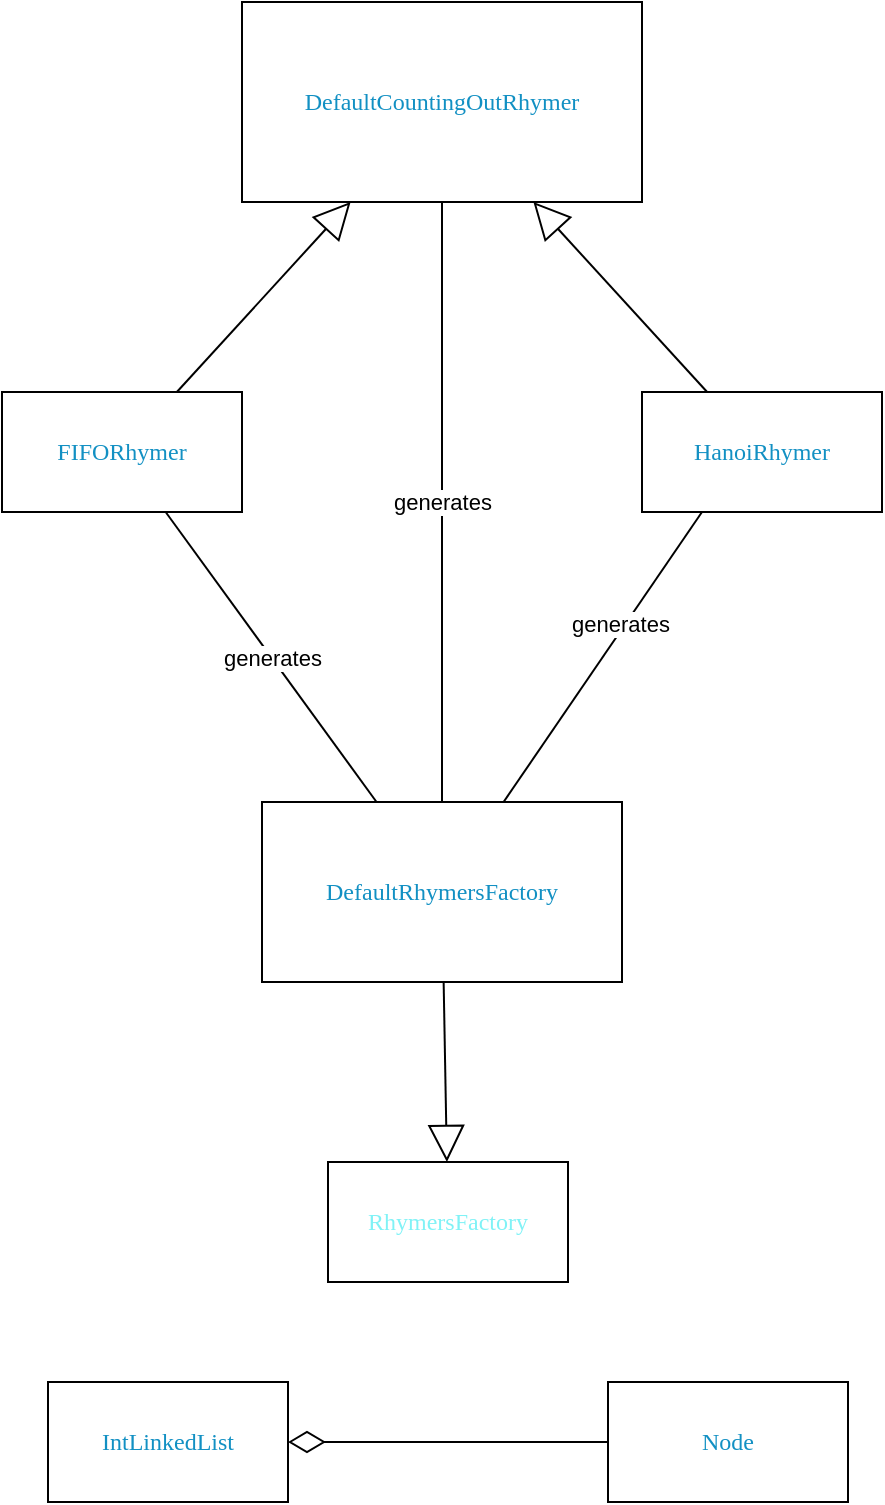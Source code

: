 <mxfile version="16.5.3" type="device"><diagram id="hytGQQ_YM3cBSlZQIQax" name="Page-1"><mxGraphModel dx="1198" dy="844" grid="1" gridSize="10" guides="1" tooltips="1" connect="1" arrows="1" fold="1" page="1" pageScale="1" pageWidth="827" pageHeight="1169" math="0" shadow="0"><root><mxCell id="0"/><mxCell id="1" parent="0"/><mxCell id="cwaFB545Cmkv0NcyKP0S-12" value="&lt;p style=&quot;margin: 0px ; font-stretch: normal ; line-height: normal ; font-family: &amp;#34;menlo&amp;#34; ; color: rgb(18 , 144 , 195)&quot;&gt;DefaultCountingOutRhymer&lt;/p&gt;" style="rounded=0;whiteSpace=wrap;html=1;" vertex="1" parent="1"><mxGeometry x="250" y="390" width="200" height="100" as="geometry"/></mxCell><mxCell id="cwaFB545Cmkv0NcyKP0S-15" style="rounded=0;orthogonalLoop=1;jettySize=auto;html=1;endSize=16;endArrow=block;endFill=0;" edge="1" parent="1" source="cwaFB545Cmkv0NcyKP0S-13" target="cwaFB545Cmkv0NcyKP0S-12"><mxGeometry relative="1" as="geometry"/></mxCell><mxCell id="cwaFB545Cmkv0NcyKP0S-13" value="&lt;p style=&quot;margin: 0px ; font-stretch: normal ; line-height: normal ; font-family: &amp;#34;menlo&amp;#34; ; color: rgb(18 , 144 , 195)&quot;&gt;FIFORhymer&lt;/p&gt;" style="rounded=0;whiteSpace=wrap;html=1;" vertex="1" parent="1"><mxGeometry x="130" y="585" width="120" height="60" as="geometry"/></mxCell><mxCell id="cwaFB545Cmkv0NcyKP0S-16" style="edgeStyle=none;rounded=0;orthogonalLoop=1;jettySize=auto;html=1;endArrow=block;endFill=0;endSize=16;" edge="1" parent="1" source="cwaFB545Cmkv0NcyKP0S-14" target="cwaFB545Cmkv0NcyKP0S-12"><mxGeometry relative="1" as="geometry"/></mxCell><mxCell id="cwaFB545Cmkv0NcyKP0S-14" value="&lt;p style=&quot;margin: 0px ; font-stretch: normal ; line-height: normal ; font-family: &amp;#34;menlo&amp;#34; ; color: rgb(18 , 144 , 195)&quot;&gt;HanoiRhymer&lt;/p&gt;" style="rounded=0;whiteSpace=wrap;html=1;" vertex="1" parent="1"><mxGeometry x="450" y="585" width="120" height="60" as="geometry"/></mxCell><mxCell id="8MiMoM-Rqk7OnRvG2l-A-1" value="&lt;p style=&quot;margin: 0px ; font-stretch: normal ; line-height: normal ; font-family: &amp;#34;menlo&amp;#34; ; color: rgb(128 , 242 , 246)&quot;&gt;RhymersFactory&lt;/p&gt;" style="rounded=0;whiteSpace=wrap;html=1;" vertex="1" parent="1"><mxGeometry x="293" y="970" width="120" height="60" as="geometry"/></mxCell><mxCell id="8MiMoM-Rqk7OnRvG2l-A-3" style="edgeStyle=none;rounded=0;orthogonalLoop=1;jettySize=auto;html=1;endArrow=block;endFill=0;endSize=16;" edge="1" parent="1" source="8MiMoM-Rqk7OnRvG2l-A-2" target="8MiMoM-Rqk7OnRvG2l-A-1"><mxGeometry relative="1" as="geometry"/></mxCell><mxCell id="8MiMoM-Rqk7OnRvG2l-A-4" value="generates" style="edgeStyle=none;rounded=0;orthogonalLoop=1;jettySize=auto;html=1;endArrow=none;endFill=0;endSize=16;" edge="1" parent="1" source="8MiMoM-Rqk7OnRvG2l-A-2" target="cwaFB545Cmkv0NcyKP0S-13"><mxGeometry relative="1" as="geometry"/></mxCell><mxCell id="8MiMoM-Rqk7OnRvG2l-A-5" value="generates" style="edgeStyle=none;rounded=0;orthogonalLoop=1;jettySize=auto;html=1;endArrow=none;endFill=0;endSize=16;" edge="1" parent="1" source="8MiMoM-Rqk7OnRvG2l-A-2" target="cwaFB545Cmkv0NcyKP0S-12"><mxGeometry relative="1" as="geometry"/></mxCell><mxCell id="8MiMoM-Rqk7OnRvG2l-A-6" style="edgeStyle=none;rounded=0;orthogonalLoop=1;jettySize=auto;html=1;entryX=0.25;entryY=1;entryDx=0;entryDy=0;endArrow=none;endFill=0;endSize=16;" edge="1" parent="1" source="8MiMoM-Rqk7OnRvG2l-A-2" target="cwaFB545Cmkv0NcyKP0S-14"><mxGeometry relative="1" as="geometry"/></mxCell><mxCell id="8MiMoM-Rqk7OnRvG2l-A-7" value="generates" style="edgeLabel;html=1;align=center;verticalAlign=middle;resizable=0;points=[];" vertex="1" connectable="0" parent="8MiMoM-Rqk7OnRvG2l-A-6"><mxGeometry x="0.199" y="2" relative="1" as="geometry"><mxPoint y="-1" as="offset"/></mxGeometry></mxCell><mxCell id="8MiMoM-Rqk7OnRvG2l-A-2" value="&lt;p style=&quot;margin: 0px ; font-stretch: normal ; line-height: normal ; font-family: &amp;#34;menlo&amp;#34; ; color: rgb(18 , 144 , 195)&quot;&gt;DefaultRhymersFactory&lt;/p&gt;" style="rounded=0;whiteSpace=wrap;html=1;" vertex="1" parent="1"><mxGeometry x="260" y="790" width="180" height="90" as="geometry"/></mxCell><mxCell id="8MiMoM-Rqk7OnRvG2l-A-8" value="&lt;p style=&quot;margin: 0.0px 0.0px 0.0px 0.0px ; font: 12.0px &amp;quot;menlo&amp;quot; ; color: #1290c3&quot;&gt;IntLinkedList&lt;/p&gt;" style="rounded=0;whiteSpace=wrap;html=1;" vertex="1" parent="1"><mxGeometry x="153" y="1080" width="120" height="60" as="geometry"/></mxCell><mxCell id="8MiMoM-Rqk7OnRvG2l-A-10" style="edgeStyle=none;rounded=0;orthogonalLoop=1;jettySize=auto;html=1;endArrow=diamondThin;endFill=0;endSize=16;startArrow=none;startFill=0;startSize=16;" edge="1" parent="1" source="8MiMoM-Rqk7OnRvG2l-A-9" target="8MiMoM-Rqk7OnRvG2l-A-8"><mxGeometry relative="1" as="geometry"/></mxCell><mxCell id="8MiMoM-Rqk7OnRvG2l-A-9" value="&lt;p style=&quot;margin: 0.0px 0.0px 0.0px 0.0px ; font: 12.0px &amp;quot;menlo&amp;quot; ; color: #1290c3&quot;&gt;Node&lt;/p&gt;" style="rounded=0;whiteSpace=wrap;html=1;" vertex="1" parent="1"><mxGeometry x="433" y="1080" width="120" height="60" as="geometry"/></mxCell></root></mxGraphModel></diagram></mxfile>